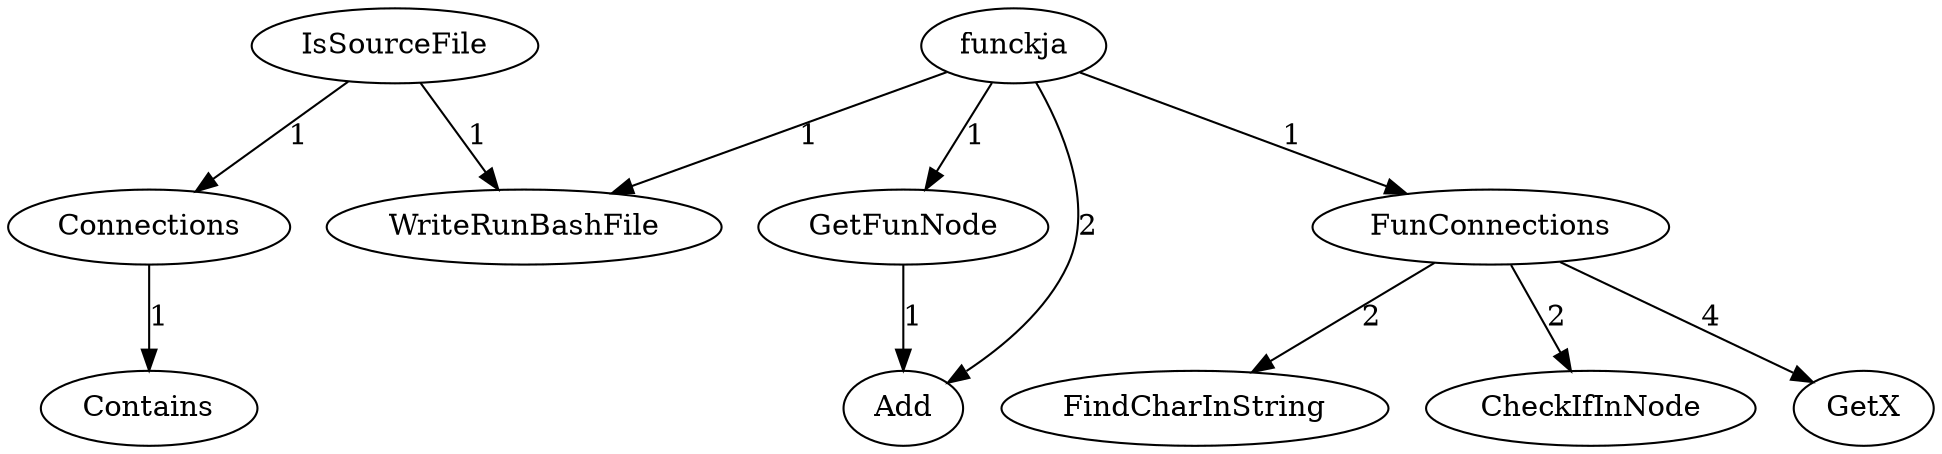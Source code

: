 digraph foo{
"Connections" -> "Contains"[label =  "1"]
"IsSourceFile" -> "WriteRunBashFile"[label =  "1"]
"IsSourceFile" -> "Connections"[label =  "1"]
"GetFunNode" -> "Add"[label =  "1"]
"FunConnections" -> "FindCharInString"[label =  "2"]
"FunConnections" -> "CheckIfInNode"[label =  "2"]
"FunConnections" -> "GetX"[label =  "4"]
"funckja" -> "FunConnections"[label =  "1"]
"funckja" -> "GetFunNode"[label =  "1"]
"funckja" -> "WriteRunBashFile"[label =  "1"]
"funckja" -> "Add"[label =  "2"]
}